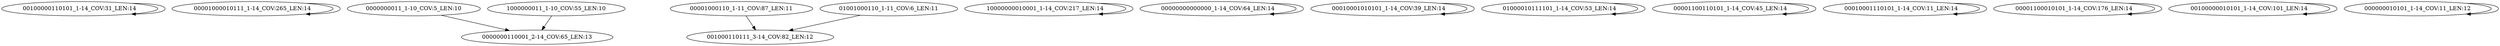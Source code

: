 digraph G {
    "00100000110101_1-14_COV:31_LEN:14" -> "00100000110101_1-14_COV:31_LEN:14";
    "00001000010111_1-14_COV:265_LEN:14" -> "00001000010111_1-14_COV:265_LEN:14";
    "0000000011_1-10_COV:5_LEN:10" -> "0000000110001_2-14_COV:65_LEN:13";
    "00001000110_1-11_COV:87_LEN:11" -> "001000110111_3-14_COV:82_LEN:12";
    "01001000110_1-11_COV:6_LEN:11" -> "001000110111_3-14_COV:82_LEN:12";
    "10000000010001_1-14_COV:217_LEN:14" -> "10000000010001_1-14_COV:217_LEN:14";
    "00000000000000_1-14_COV:64_LEN:14" -> "00000000000000_1-14_COV:64_LEN:14";
    "1000000011_1-10_COV:55_LEN:10" -> "0000000110001_2-14_COV:65_LEN:13";
    "00010001010101_1-14_COV:39_LEN:14" -> "00010001010101_1-14_COV:39_LEN:14";
    "01000010111101_1-14_COV:53_LEN:14" -> "01000010111101_1-14_COV:53_LEN:14";
    "00001100110101_1-14_COV:45_LEN:14" -> "00001100110101_1-14_COV:45_LEN:14";
    "00010001110101_1-14_COV:11_LEN:14" -> "00010001110101_1-14_COV:11_LEN:14";
    "00001100010101_1-14_COV:176_LEN:14" -> "00001100010101_1-14_COV:176_LEN:14";
    "00100000010101_1-14_COV:101_LEN:14" -> "00100000010101_1-14_COV:101_LEN:14";
    "000000010101_1-14_COV:11_LEN:12" -> "000000010101_1-14_COV:11_LEN:12";
}
